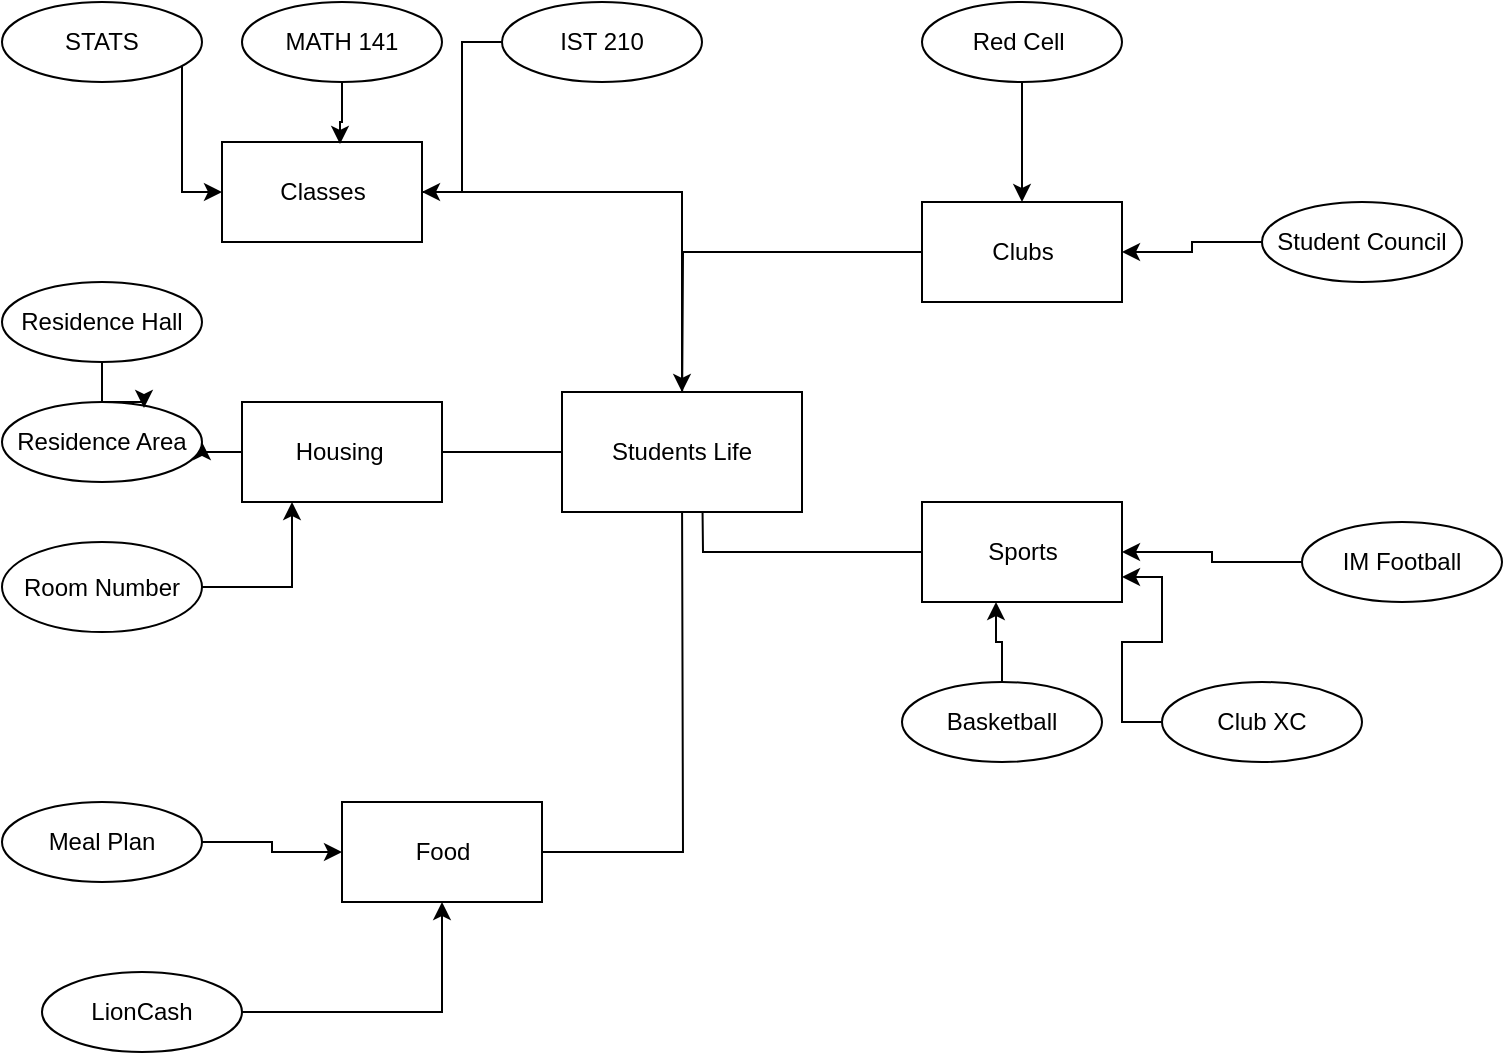 <mxfile version="13.6.6" type="github"><diagram id="fkzvGAs9EuJR5u2lGdwr" name="Page-1"><mxGraphModel dx="846" dy="569" grid="1" gridSize="10" guides="1" tooltips="1" connect="1" arrows="1" fold="1" page="1" pageScale="1" pageWidth="827" pageHeight="1169" math="0" shadow="0"><root><mxCell id="0"/><mxCell id="1" parent="0"/><mxCell id="4N22VdXd1qZ_IvFTvSN--49" style="edgeStyle=orthogonalEdgeStyle;rounded=0;orthogonalLoop=1;jettySize=auto;html=1;" edge="1" parent="1" source="4N22VdXd1qZ_IvFTvSN--17"><mxGeometry relative="1" as="geometry"><mxPoint x="340" y="300" as="targetPoint"/></mxGeometry></mxCell><mxCell id="4N22VdXd1qZ_IvFTvSN--17" value="Food" style="html=1;dashed=0;whitespace=wrap;" vertex="1" parent="1"><mxGeometry x="170" y="460" width="100" height="50" as="geometry"/></mxCell><mxCell id="4N22VdXd1qZ_IvFTvSN--50" style="edgeStyle=orthogonalEdgeStyle;rounded=0;orthogonalLoop=1;jettySize=auto;html=1;" edge="1" parent="1" source="4N22VdXd1qZ_IvFTvSN--18"><mxGeometry relative="1" as="geometry"><mxPoint x="350" y="290" as="targetPoint"/></mxGeometry></mxCell><mxCell id="4N22VdXd1qZ_IvFTvSN--18" value="Sports" style="html=1;dashed=0;whitespace=wrap;" vertex="1" parent="1"><mxGeometry x="460" y="310" width="100" height="50" as="geometry"/></mxCell><mxCell id="4N22VdXd1qZ_IvFTvSN--28" style="edgeStyle=orthogonalEdgeStyle;rounded=0;orthogonalLoop=1;jettySize=auto;html=1;" edge="1" parent="1" source="4N22VdXd1qZ_IvFTvSN--19" target="4N22VdXd1qZ_IvFTvSN--29"><mxGeometry relative="1" as="geometry"><mxPoint x="60" y="285" as="targetPoint"/></mxGeometry></mxCell><mxCell id="4N22VdXd1qZ_IvFTvSN--48" style="edgeStyle=orthogonalEdgeStyle;rounded=0;orthogonalLoop=1;jettySize=auto;html=1;" edge="1" parent="1" source="4N22VdXd1qZ_IvFTvSN--19"><mxGeometry relative="1" as="geometry"><mxPoint x="330" y="285" as="targetPoint"/></mxGeometry></mxCell><mxCell id="4N22VdXd1qZ_IvFTvSN--19" value="Housing&amp;nbsp;" style="html=1;dashed=0;whitespace=wrap;" vertex="1" parent="1"><mxGeometry x="120" y="260" width="100" height="50" as="geometry"/></mxCell><mxCell id="4N22VdXd1qZ_IvFTvSN--52" style="edgeStyle=orthogonalEdgeStyle;rounded=0;orthogonalLoop=1;jettySize=auto;html=1;" edge="1" parent="1" source="4N22VdXd1qZ_IvFTvSN--20" target="4N22VdXd1qZ_IvFTvSN--53"><mxGeometry relative="1" as="geometry"><mxPoint x="320" y="270" as="targetPoint"/></mxGeometry></mxCell><mxCell id="4N22VdXd1qZ_IvFTvSN--20" value="Classes" style="html=1;dashed=0;whitespace=wrap;" vertex="1" parent="1"><mxGeometry x="110" y="130" width="100" height="50" as="geometry"/></mxCell><mxCell id="4N22VdXd1qZ_IvFTvSN--51" style="edgeStyle=orthogonalEdgeStyle;rounded=0;orthogonalLoop=1;jettySize=auto;html=1;" edge="1" parent="1" source="4N22VdXd1qZ_IvFTvSN--21"><mxGeometry relative="1" as="geometry"><mxPoint x="340" y="270" as="targetPoint"/></mxGeometry></mxCell><mxCell id="4N22VdXd1qZ_IvFTvSN--21" value="Clubs" style="html=1;dashed=0;whitespace=wrap;" vertex="1" parent="1"><mxGeometry x="460" y="160" width="100" height="50" as="geometry"/></mxCell><mxCell id="4N22VdXd1qZ_IvFTvSN--27" style="edgeStyle=orthogonalEdgeStyle;rounded=0;orthogonalLoop=1;jettySize=auto;html=1;entryX=0;entryY=0.5;entryDx=0;entryDy=0;" edge="1" parent="1" source="4N22VdXd1qZ_IvFTvSN--22" target="4N22VdXd1qZ_IvFTvSN--20"><mxGeometry relative="1" as="geometry"><Array as="points"><mxPoint x="90" y="155"/></Array></mxGeometry></mxCell><mxCell id="4N22VdXd1qZ_IvFTvSN--22" value="STATS" style="ellipse;whiteSpace=wrap;html=1;align=center;" vertex="1" parent="1"><mxGeometry y="60" width="100" height="40" as="geometry"/></mxCell><mxCell id="4N22VdXd1qZ_IvFTvSN--26" style="edgeStyle=orthogonalEdgeStyle;rounded=0;orthogonalLoop=1;jettySize=auto;html=1;entryX=0.59;entryY=0.02;entryDx=0;entryDy=0;entryPerimeter=0;" edge="1" parent="1" source="4N22VdXd1qZ_IvFTvSN--23" target="4N22VdXd1qZ_IvFTvSN--20"><mxGeometry relative="1" as="geometry"/></mxCell><mxCell id="4N22VdXd1qZ_IvFTvSN--23" value="MATH 141" style="ellipse;whiteSpace=wrap;html=1;align=center;" vertex="1" parent="1"><mxGeometry x="120" y="60" width="100" height="40" as="geometry"/></mxCell><mxCell id="4N22VdXd1qZ_IvFTvSN--25" style="edgeStyle=orthogonalEdgeStyle;rounded=0;orthogonalLoop=1;jettySize=auto;html=1;entryX=1;entryY=0.5;entryDx=0;entryDy=0;" edge="1" parent="1" source="4N22VdXd1qZ_IvFTvSN--24" target="4N22VdXd1qZ_IvFTvSN--20"><mxGeometry relative="1" as="geometry"/></mxCell><mxCell id="4N22VdXd1qZ_IvFTvSN--24" value="IST 210" style="ellipse;whiteSpace=wrap;html=1;align=center;" vertex="1" parent="1"><mxGeometry x="250" y="60" width="100" height="40" as="geometry"/></mxCell><mxCell id="4N22VdXd1qZ_IvFTvSN--29" value="Residence Area" style="ellipse;whiteSpace=wrap;html=1;align=center;" vertex="1" parent="1"><mxGeometry y="260" width="100" height="40" as="geometry"/></mxCell><mxCell id="4N22VdXd1qZ_IvFTvSN--32" style="edgeStyle=orthogonalEdgeStyle;rounded=0;orthogonalLoop=1;jettySize=auto;html=1;entryX=0.71;entryY=0.075;entryDx=0;entryDy=0;entryPerimeter=0;" edge="1" parent="1" source="4N22VdXd1qZ_IvFTvSN--30" target="4N22VdXd1qZ_IvFTvSN--29"><mxGeometry relative="1" as="geometry"/></mxCell><mxCell id="4N22VdXd1qZ_IvFTvSN--30" value="Residence Hall" style="ellipse;whiteSpace=wrap;html=1;align=center;" vertex="1" parent="1"><mxGeometry y="200" width="100" height="40" as="geometry"/></mxCell><mxCell id="4N22VdXd1qZ_IvFTvSN--33" style="edgeStyle=orthogonalEdgeStyle;rounded=0;orthogonalLoop=1;jettySize=auto;html=1;entryX=0.25;entryY=1;entryDx=0;entryDy=0;" edge="1" parent="1" source="4N22VdXd1qZ_IvFTvSN--31" target="4N22VdXd1qZ_IvFTvSN--19"><mxGeometry relative="1" as="geometry"/></mxCell><mxCell id="4N22VdXd1qZ_IvFTvSN--31" value="Room Number" style="ellipse;whiteSpace=wrap;html=1;align=center;" vertex="1" parent="1"><mxGeometry y="330" width="100" height="45" as="geometry"/></mxCell><mxCell id="4N22VdXd1qZ_IvFTvSN--37" style="edgeStyle=orthogonalEdgeStyle;rounded=0;orthogonalLoop=1;jettySize=auto;html=1;" edge="1" parent="1" source="4N22VdXd1qZ_IvFTvSN--34" target="4N22VdXd1qZ_IvFTvSN--17"><mxGeometry relative="1" as="geometry"/></mxCell><mxCell id="4N22VdXd1qZ_IvFTvSN--34" value="Meal Plan" style="ellipse;whiteSpace=wrap;html=1;align=center;" vertex="1" parent="1"><mxGeometry y="460" width="100" height="40" as="geometry"/></mxCell><mxCell id="4N22VdXd1qZ_IvFTvSN--36" style="edgeStyle=orthogonalEdgeStyle;rounded=0;orthogonalLoop=1;jettySize=auto;html=1;entryX=0.5;entryY=1;entryDx=0;entryDy=0;" edge="1" parent="1" source="4N22VdXd1qZ_IvFTvSN--35" target="4N22VdXd1qZ_IvFTvSN--17"><mxGeometry relative="1" as="geometry"/></mxCell><mxCell id="4N22VdXd1qZ_IvFTvSN--35" value="LionCash" style="ellipse;whiteSpace=wrap;html=1;align=center;" vertex="1" parent="1"><mxGeometry x="20" y="545" width="100" height="40" as="geometry"/></mxCell><mxCell id="4N22VdXd1qZ_IvFTvSN--41" style="edgeStyle=orthogonalEdgeStyle;rounded=0;orthogonalLoop=1;jettySize=auto;html=1;entryX=1;entryY=0.5;entryDx=0;entryDy=0;" edge="1" parent="1" source="4N22VdXd1qZ_IvFTvSN--38" target="4N22VdXd1qZ_IvFTvSN--21"><mxGeometry relative="1" as="geometry"/></mxCell><mxCell id="4N22VdXd1qZ_IvFTvSN--38" value="Student Council&lt;span style=&quot;color: rgba(0 , 0 , 0 , 0) ; font-family: monospace ; font-size: 0px&quot;&gt;%3CmxGraphModel%3E%3Croot%3E%3CmxCell%20id%3D%220%22%2F%3E%3CmxCell%20id%3D%221%22%20parent%3D%220%22%2F%3E%3CmxCell%20id%3D%222%22%20value%3D%22Attribute%22%20style%3D%22ellipse%3BwhiteSpace%3Dwrap%3Bhtml%3D1%3Balign%3Dcenter%3B%22%20vertex%3D%221%22%20parent%3D%221%22%3E%3CmxGeometry%20x%3D%2210%22%20y%3D%22265%22%20width%3D%22100%22%20height%3D%2240%22%20as%3D%22geometry%22%2F%3E%3C%2FmxCell%3E%3C%2Froot%3E%3C%2FmxGraphModel%3E&lt;/span&gt;&lt;span style=&quot;color: rgba(0 , 0 , 0 , 0) ; font-family: monospace ; font-size: 0px&quot;&gt;%3CmxGraphModel%3E%3Croot%3E%3CmxCell%20id%3D%220%22%2F%3E%3CmxCell%20id%3D%221%22%20parent%3D%220%22%2F%3E%3CmxCell%20id%3D%222%22%20value%3D%22Attribute%22%20style%3D%22ellipse%3BwhiteSpace%3Dwrap%3Bhtml%3D1%3Balign%3Dcenter%3B%22%20vertex%3D%221%22%20parent%3D%221%22%3E%3CmxGeometry%20x%3D%2210%22%20y%3D%22265%22%20width%3D%22100%22%20height%3D%2240%22%20as%3D%22geometry%22%2F%3E%3C%2FmxCell%3E%3C%2Froot%3E%3C%2FmxGraphModel%3E&lt;/span&gt;" style="ellipse;whiteSpace=wrap;html=1;align=center;" vertex="1" parent="1"><mxGeometry x="630" y="160" width="100" height="40" as="geometry"/></mxCell><mxCell id="4N22VdXd1qZ_IvFTvSN--40" style="edgeStyle=orthogonalEdgeStyle;rounded=0;orthogonalLoop=1;jettySize=auto;html=1;entryX=0.5;entryY=0;entryDx=0;entryDy=0;" edge="1" parent="1" source="4N22VdXd1qZ_IvFTvSN--39" target="4N22VdXd1qZ_IvFTvSN--21"><mxGeometry relative="1" as="geometry"/></mxCell><mxCell id="4N22VdXd1qZ_IvFTvSN--39" value="Red Cell&amp;nbsp;" style="ellipse;whiteSpace=wrap;html=1;align=center;" vertex="1" parent="1"><mxGeometry x="460" y="60" width="100" height="40" as="geometry"/></mxCell><mxCell id="4N22VdXd1qZ_IvFTvSN--47" style="edgeStyle=orthogonalEdgeStyle;rounded=0;orthogonalLoop=1;jettySize=auto;html=1;entryX=1;entryY=0.5;entryDx=0;entryDy=0;" edge="1" parent="1" source="4N22VdXd1qZ_IvFTvSN--42" target="4N22VdXd1qZ_IvFTvSN--18"><mxGeometry relative="1" as="geometry"/></mxCell><mxCell id="4N22VdXd1qZ_IvFTvSN--42" value="IM Football" style="ellipse;whiteSpace=wrap;html=1;align=center;" vertex="1" parent="1"><mxGeometry x="650" y="320" width="100" height="40" as="geometry"/></mxCell><mxCell id="4N22VdXd1qZ_IvFTvSN--46" style="edgeStyle=orthogonalEdgeStyle;rounded=0;orthogonalLoop=1;jettySize=auto;html=1;entryX=1;entryY=0.75;entryDx=0;entryDy=0;" edge="1" parent="1" source="4N22VdXd1qZ_IvFTvSN--43" target="4N22VdXd1qZ_IvFTvSN--18"><mxGeometry relative="1" as="geometry"/></mxCell><mxCell id="4N22VdXd1qZ_IvFTvSN--43" value="Club XC" style="ellipse;whiteSpace=wrap;html=1;align=center;" vertex="1" parent="1"><mxGeometry x="580" y="400" width="100" height="40" as="geometry"/></mxCell><mxCell id="4N22VdXd1qZ_IvFTvSN--45" style="edgeStyle=orthogonalEdgeStyle;rounded=0;orthogonalLoop=1;jettySize=auto;html=1;entryX=0.37;entryY=1;entryDx=0;entryDy=0;entryPerimeter=0;" edge="1" parent="1" source="4N22VdXd1qZ_IvFTvSN--44" target="4N22VdXd1qZ_IvFTvSN--18"><mxGeometry relative="1" as="geometry"/></mxCell><mxCell id="4N22VdXd1qZ_IvFTvSN--44" value="Basketball" style="ellipse;whiteSpace=wrap;html=1;align=center;" vertex="1" parent="1"><mxGeometry x="450" y="400" width="100" height="40" as="geometry"/></mxCell><mxCell id="4N22VdXd1qZ_IvFTvSN--53" value="Students Life" style="rounded=0;whiteSpace=wrap;html=1;" vertex="1" parent="1"><mxGeometry x="280" y="255" width="120" height="60" as="geometry"/></mxCell></root></mxGraphModel></diagram></mxfile>